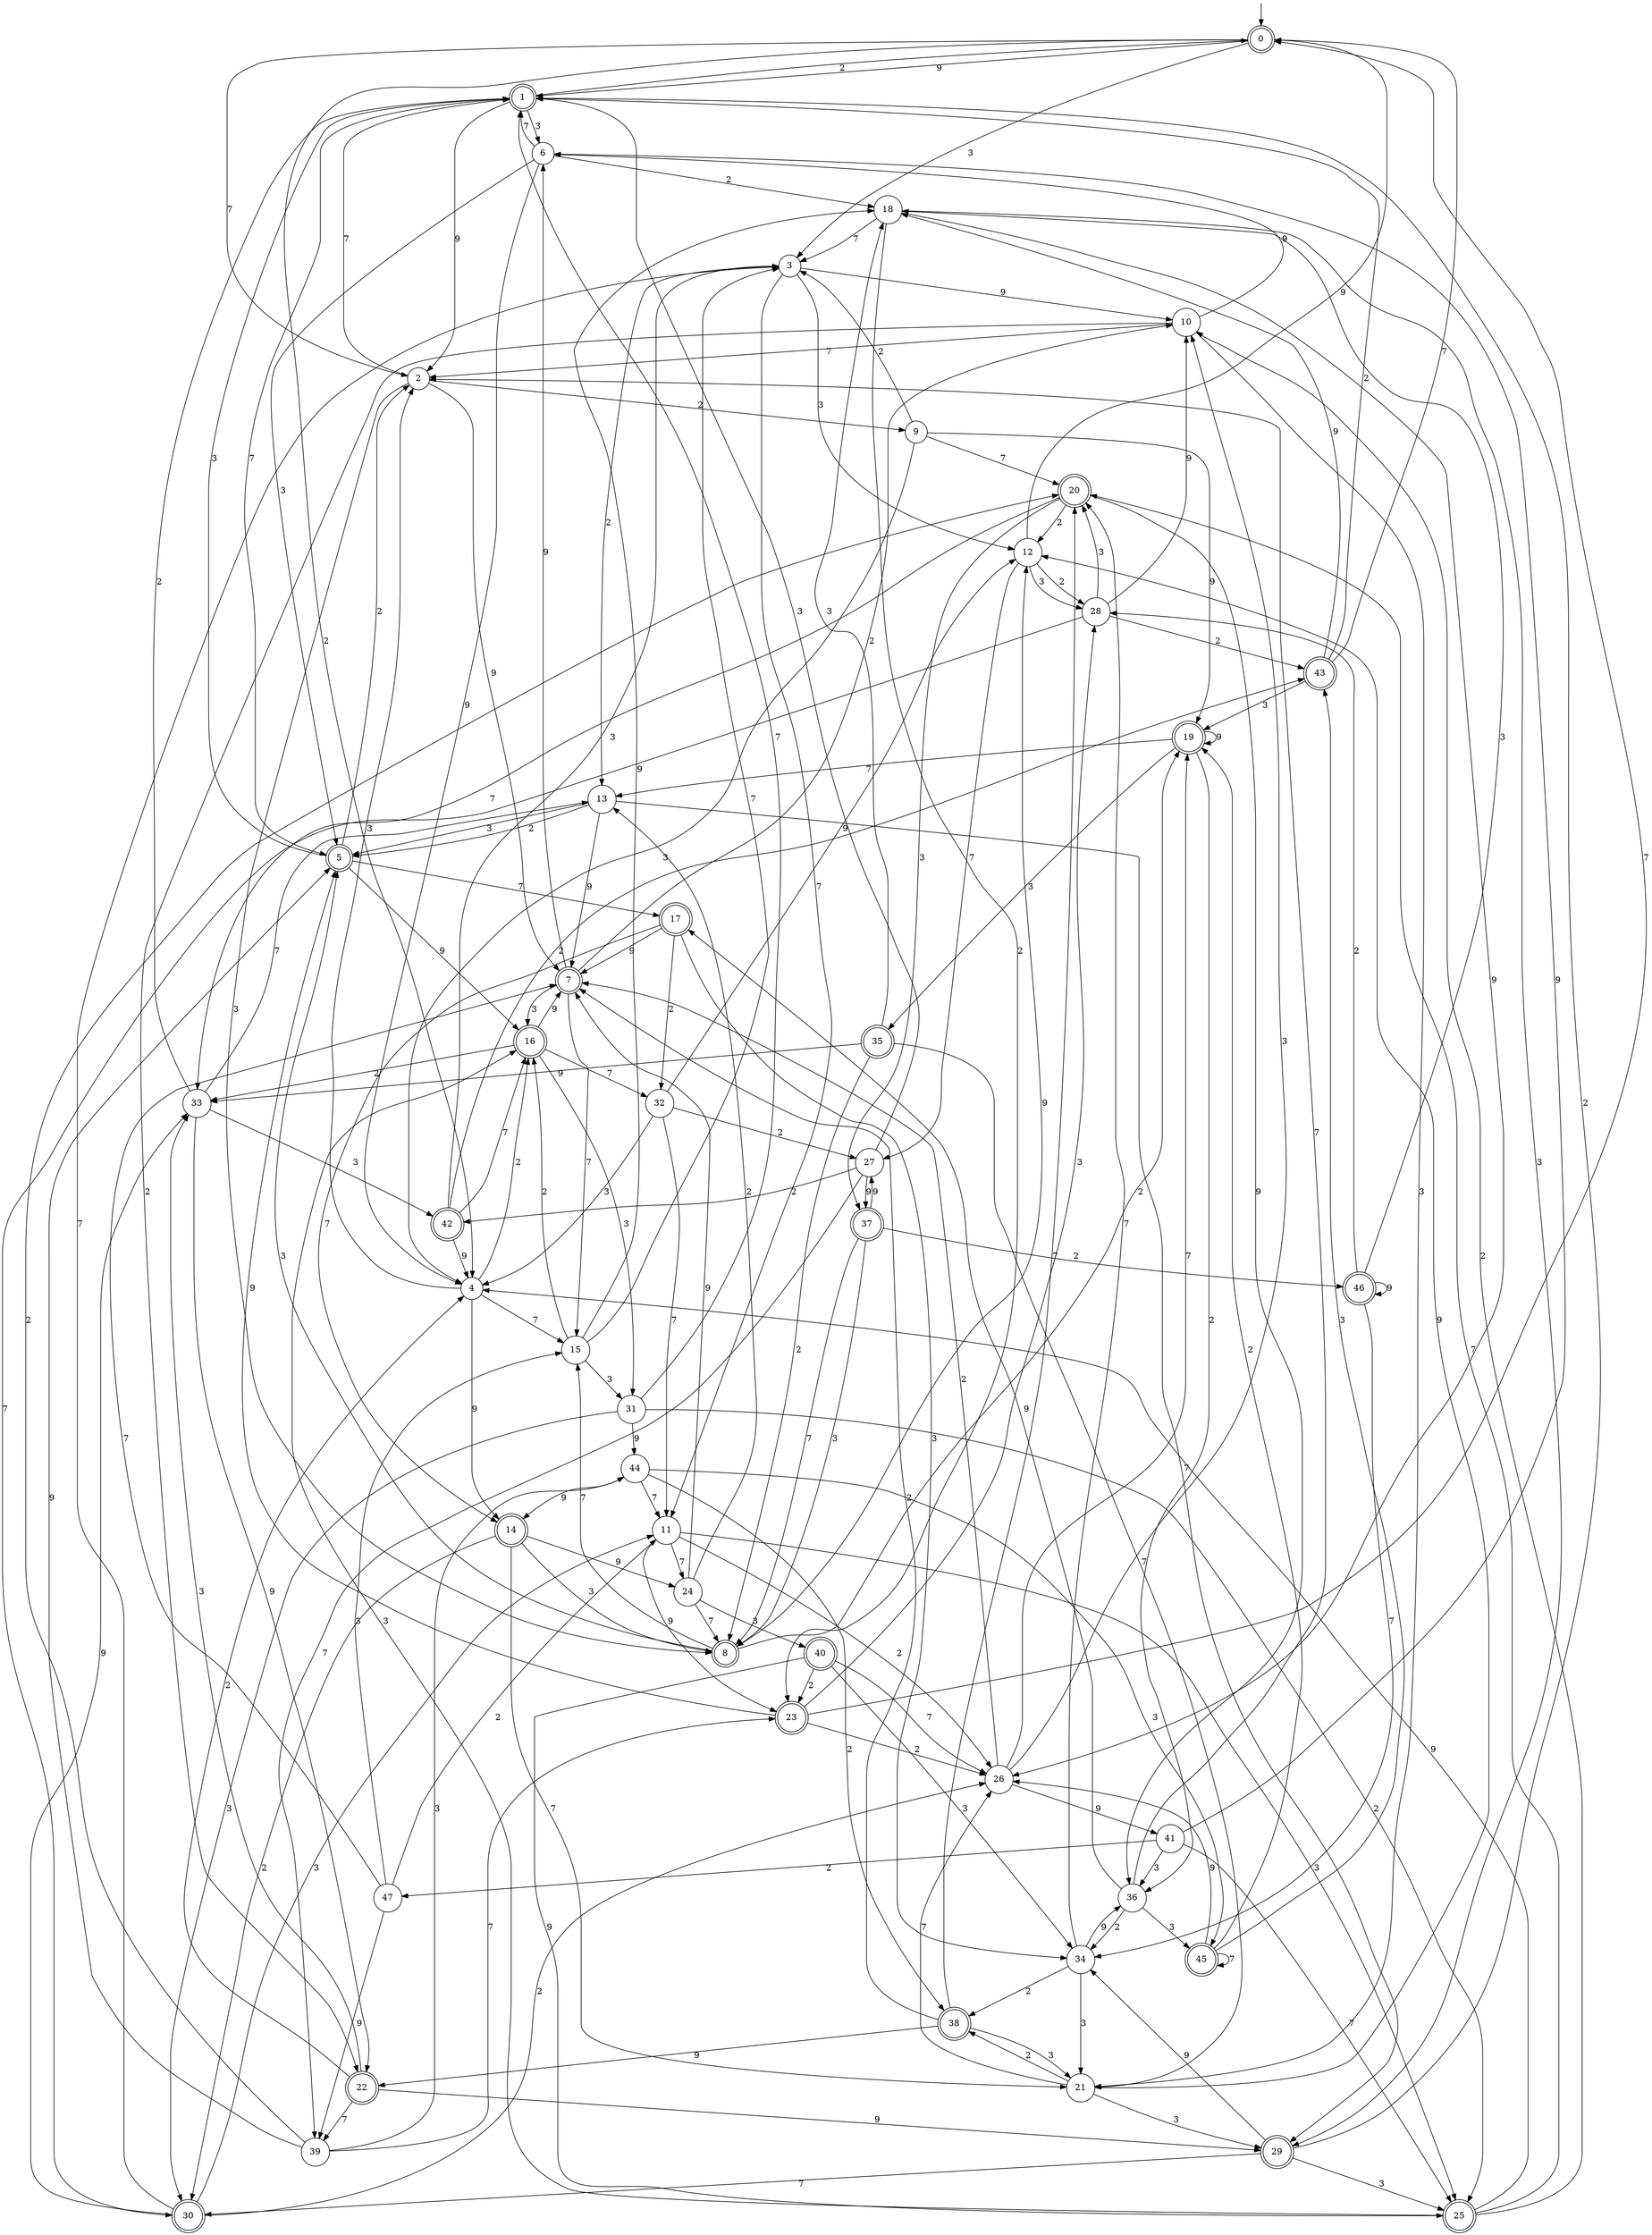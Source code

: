 digraph g {

	s0 [shape="doublecircle" label="0"];
	s1 [shape="doublecircle" label="1"];
	s2 [shape="circle" label="2"];
	s3 [shape="circle" label="3"];
	s4 [shape="circle" label="4"];
	s5 [shape="doublecircle" label="5"];
	s6 [shape="circle" label="6"];
	s7 [shape="doublecircle" label="7"];
	s8 [shape="doublecircle" label="8"];
	s9 [shape="circle" label="9"];
	s10 [shape="circle" label="10"];
	s11 [shape="circle" label="11"];
	s12 [shape="circle" label="12"];
	s13 [shape="circle" label="13"];
	s14 [shape="doublecircle" label="14"];
	s15 [shape="circle" label="15"];
	s16 [shape="doublecircle" label="16"];
	s17 [shape="doublecircle" label="17"];
	s18 [shape="circle" label="18"];
	s19 [shape="doublecircle" label="19"];
	s20 [shape="doublecircle" label="20"];
	s21 [shape="circle" label="21"];
	s22 [shape="doublecircle" label="22"];
	s23 [shape="doublecircle" label="23"];
	s24 [shape="circle" label="24"];
	s25 [shape="doublecircle" label="25"];
	s26 [shape="circle" label="26"];
	s27 [shape="circle" label="27"];
	s28 [shape="circle" label="28"];
	s29 [shape="doublecircle" label="29"];
	s30 [shape="doublecircle" label="30"];
	s31 [shape="circle" label="31"];
	s32 [shape="circle" label="32"];
	s33 [shape="circle" label="33"];
	s34 [shape="circle" label="34"];
	s35 [shape="doublecircle" label="35"];
	s36 [shape="circle" label="36"];
	s37 [shape="doublecircle" label="37"];
	s38 [shape="doublecircle" label="38"];
	s39 [shape="circle" label="39"];
	s40 [shape="doublecircle" label="40"];
	s41 [shape="circle" label="41"];
	s42 [shape="doublecircle" label="42"];
	s43 [shape="doublecircle" label="43"];
	s44 [shape="circle" label="44"];
	s45 [shape="doublecircle" label="45"];
	s46 [shape="doublecircle" label="46"];
	s47 [shape="circle" label="47"];
	s0 -> s1 [label="9"];
	s0 -> s2 [label="7"];
	s0 -> s3 [label="3"];
	s0 -> s4 [label="2"];
	s1 -> s2 [label="9"];
	s1 -> s5 [label="7"];
	s1 -> s6 [label="3"];
	s1 -> s0 [label="2"];
	s2 -> s7 [label="9"];
	s2 -> s1 [label="7"];
	s2 -> s8 [label="3"];
	s2 -> s9 [label="2"];
	s3 -> s10 [label="9"];
	s3 -> s11 [label="7"];
	s3 -> s12 [label="3"];
	s3 -> s13 [label="2"];
	s4 -> s14 [label="9"];
	s4 -> s15 [label="7"];
	s4 -> s2 [label="3"];
	s4 -> s16 [label="2"];
	s5 -> s16 [label="9"];
	s5 -> s17 [label="7"];
	s5 -> s1 [label="3"];
	s5 -> s2 [label="2"];
	s6 -> s4 [label="9"];
	s6 -> s1 [label="7"];
	s6 -> s5 [label="3"];
	s6 -> s18 [label="2"];
	s7 -> s6 [label="9"];
	s7 -> s15 [label="7"];
	s7 -> s16 [label="3"];
	s7 -> s10 [label="2"];
	s8 -> s12 [label="9"];
	s8 -> s15 [label="7"];
	s8 -> s5 [label="3"];
	s8 -> s19 [label="2"];
	s9 -> s19 [label="9"];
	s9 -> s20 [label="7"];
	s9 -> s4 [label="3"];
	s9 -> s3 [label="2"];
	s10 -> s6 [label="9"];
	s10 -> s2 [label="7"];
	s10 -> s21 [label="3"];
	s10 -> s22 [label="2"];
	s11 -> s23 [label="9"];
	s11 -> s24 [label="7"];
	s11 -> s25 [label="3"];
	s11 -> s26 [label="2"];
	s12 -> s0 [label="9"];
	s12 -> s27 [label="7"];
	s12 -> s28 [label="3"];
	s12 -> s28 [label="2"];
	s13 -> s7 [label="9"];
	s13 -> s29 [label="7"];
	s13 -> s5 [label="3"];
	s13 -> s5 [label="2"];
	s14 -> s24 [label="9"];
	s14 -> s21 [label="7"];
	s14 -> s8 [label="3"];
	s14 -> s30 [label="2"];
	s15 -> s18 [label="9"];
	s15 -> s3 [label="7"];
	s15 -> s31 [label="3"];
	s15 -> s16 [label="2"];
	s16 -> s7 [label="9"];
	s16 -> s32 [label="7"];
	s16 -> s31 [label="3"];
	s16 -> s33 [label="2"];
	s17 -> s7 [label="9"];
	s17 -> s14 [label="7"];
	s17 -> s34 [label="3"];
	s17 -> s32 [label="2"];
	s18 -> s26 [label="9"];
	s18 -> s3 [label="7"];
	s18 -> s29 [label="3"];
	s18 -> s23 [label="2"];
	s19 -> s19 [label="9"];
	s19 -> s13 [label="7"];
	s19 -> s35 [label="3"];
	s19 -> s36 [label="2"];
	s20 -> s36 [label="9"];
	s20 -> s33 [label="7"];
	s20 -> s37 [label="3"];
	s20 -> s12 [label="2"];
	s21 -> s12 [label="9"];
	s21 -> s26 [label="7"];
	s21 -> s29 [label="3"];
	s21 -> s38 [label="2"];
	s22 -> s29 [label="9"];
	s22 -> s39 [label="7"];
	s22 -> s33 [label="3"];
	s22 -> s4 [label="2"];
	s23 -> s5 [label="9"];
	s23 -> s0 [label="7"];
	s23 -> s28 [label="3"];
	s23 -> s26 [label="2"];
	s24 -> s7 [label="9"];
	s24 -> s8 [label="7"];
	s24 -> s40 [label="3"];
	s24 -> s13 [label="2"];
	s25 -> s4 [label="9"];
	s25 -> s20 [label="7"];
	s25 -> s16 [label="3"];
	s25 -> s10 [label="2"];
	s26 -> s41 [label="9"];
	s26 -> s19 [label="7"];
	s26 -> s10 [label="3"];
	s26 -> s7 [label="2"];
	s27 -> s37 [label="9"];
	s27 -> s39 [label="7"];
	s27 -> s1 [label="3"];
	s27 -> s42 [label="2"];
	s28 -> s10 [label="9"];
	s28 -> s30 [label="7"];
	s28 -> s20 [label="3"];
	s28 -> s43 [label="2"];
	s29 -> s34 [label="9"];
	s29 -> s30 [label="7"];
	s29 -> s25 [label="3"];
	s29 -> s1 [label="2"];
	s30 -> s33 [label="9"];
	s30 -> s3 [label="7"];
	s30 -> s11 [label="3"];
	s30 -> s26 [label="2"];
	s31 -> s44 [label="9"];
	s31 -> s1 [label="7"];
	s31 -> s30 [label="3"];
	s31 -> s25 [label="2"];
	s32 -> s12 [label="9"];
	s32 -> s11 [label="7"];
	s32 -> s4 [label="3"];
	s32 -> s27 [label="2"];
	s33 -> s22 [label="9"];
	s33 -> s13 [label="7"];
	s33 -> s42 [label="3"];
	s33 -> s1 [label="2"];
	s34 -> s36 [label="9"];
	s34 -> s20 [label="7"];
	s34 -> s21 [label="3"];
	s34 -> s38 [label="2"];
	s35 -> s33 [label="9"];
	s35 -> s21 [label="7"];
	s35 -> s18 [label="3"];
	s35 -> s8 [label="2"];
	s36 -> s17 [label="9"];
	s36 -> s2 [label="7"];
	s36 -> s45 [label="3"];
	s36 -> s34 [label="2"];
	s37 -> s27 [label="9"];
	s37 -> s8 [label="7"];
	s37 -> s8 [label="3"];
	s37 -> s46 [label="2"];
	s38 -> s22 [label="9"];
	s38 -> s20 [label="7"];
	s38 -> s21 [label="3"];
	s38 -> s7 [label="2"];
	s39 -> s5 [label="9"];
	s39 -> s23 [label="7"];
	s39 -> s44 [label="3"];
	s39 -> s20 [label="2"];
	s40 -> s25 [label="9"];
	s40 -> s26 [label="7"];
	s40 -> s34 [label="3"];
	s40 -> s23 [label="2"];
	s41 -> s6 [label="9"];
	s41 -> s25 [label="7"];
	s41 -> s36 [label="3"];
	s41 -> s47 [label="2"];
	s42 -> s4 [label="9"];
	s42 -> s16 [label="7"];
	s42 -> s3 [label="3"];
	s42 -> s43 [label="2"];
	s43 -> s18 [label="9"];
	s43 -> s0 [label="7"];
	s43 -> s19 [label="3"];
	s43 -> s1 [label="2"];
	s44 -> s14 [label="9"];
	s44 -> s11 [label="7"];
	s44 -> s45 [label="3"];
	s44 -> s38 [label="2"];
	s45 -> s26 [label="9"];
	s45 -> s45 [label="7"];
	s45 -> s43 [label="3"];
	s45 -> s19 [label="2"];
	s46 -> s46 [label="9"];
	s46 -> s34 [label="7"];
	s46 -> s18 [label="3"];
	s46 -> s28 [label="2"];
	s47 -> s39 [label="9"];
	s47 -> s7 [label="7"];
	s47 -> s15 [label="3"];
	s47 -> s11 [label="2"];

__start0 [label="" shape="none" width="0" height="0"];
__start0 -> s0;

}
